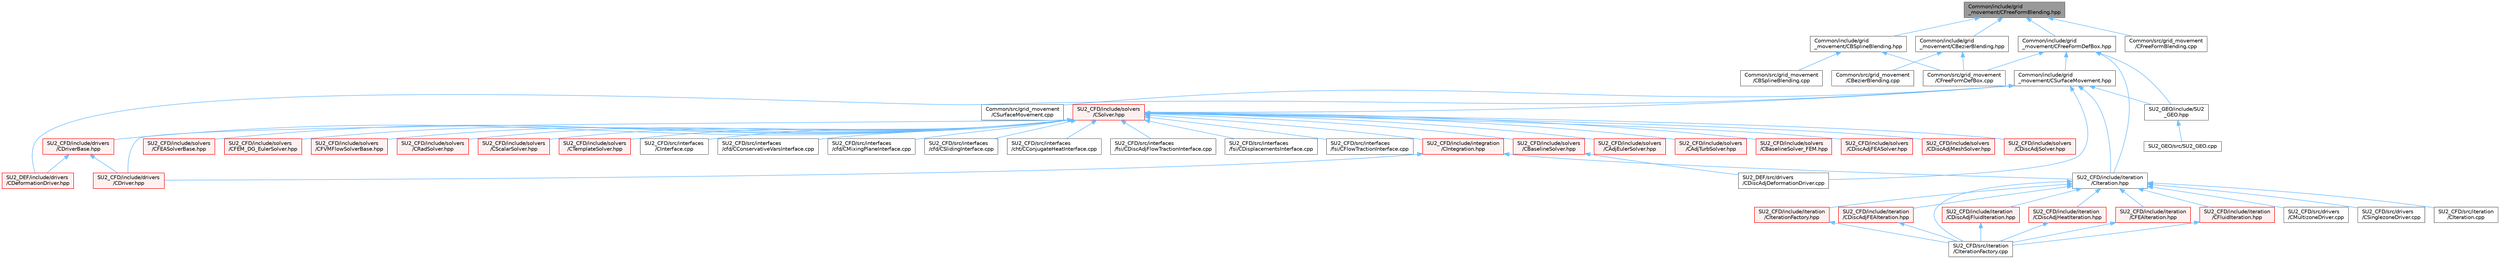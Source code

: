 digraph "Common/include/grid_movement/CFreeFormBlending.hpp"
{
 // LATEX_PDF_SIZE
  bgcolor="transparent";
  edge [fontname=Helvetica,fontsize=10,labelfontname=Helvetica,labelfontsize=10];
  node [fontname=Helvetica,fontsize=10,shape=box,height=0.2,width=0.4];
  Node1 [id="Node000001",label="Common/include/grid\l_movement/CFreeFormBlending.hpp",height=0.2,width=0.4,color="gray40", fillcolor="grey60", style="filled", fontcolor="black",tooltip="Headers of the CFreeFormBlending class. It is the parent class for the FFD blending function."];
  Node1 -> Node2 [id="edge1_Node000001_Node000002",dir="back",color="steelblue1",style="solid",tooltip=" "];
  Node2 [id="Node000002",label="Common/include/grid\l_movement/CBSplineBlending.hpp",height=0.2,width=0.4,color="grey40", fillcolor="white", style="filled",URL="$CBSplineBlending_8hpp.html",tooltip="Headers of the CBSplineBlending class. Defines blending using uniform BSplines."];
  Node2 -> Node3 [id="edge2_Node000002_Node000003",dir="back",color="steelblue1",style="solid",tooltip=" "];
  Node3 [id="Node000003",label="Common/src/grid_movement\l/CBSplineBlending.cpp",height=0.2,width=0.4,color="grey40", fillcolor="white", style="filled",URL="$CBSplineBlending_8cpp.html",tooltip="Subroutines for B-Spline blening for FFDs."];
  Node2 -> Node4 [id="edge3_Node000002_Node000004",dir="back",color="steelblue1",style="solid",tooltip=" "];
  Node4 [id="Node000004",label="Common/src/grid_movement\l/CFreeFormDefBox.cpp",height=0.2,width=0.4,color="grey40", fillcolor="white", style="filled",URL="$CFreeFormDefBox_8cpp.html",tooltip="Subroutines for handling Free-Form Deformation Boxes."];
  Node1 -> Node5 [id="edge4_Node000001_Node000005",dir="back",color="steelblue1",style="solid",tooltip=" "];
  Node5 [id="Node000005",label="Common/include/grid\l_movement/CBezierBlending.hpp",height=0.2,width=0.4,color="grey40", fillcolor="white", style="filled",URL="$CBezierBlending_8hpp.html",tooltip="Headers of the CBezierBlending class. Defines blending using Bernsteinpolynomials (Bezier Curves)"];
  Node5 -> Node6 [id="edge5_Node000005_Node000006",dir="back",color="steelblue1",style="solid",tooltip=" "];
  Node6 [id="Node000006",label="Common/src/grid_movement\l/CBezierBlending.cpp",height=0.2,width=0.4,color="grey40", fillcolor="white", style="filled",URL="$CBezierBlending_8cpp.html",tooltip="Subroutines for Bezier blending for FFDs."];
  Node5 -> Node4 [id="edge6_Node000005_Node000004",dir="back",color="steelblue1",style="solid",tooltip=" "];
  Node1 -> Node7 [id="edge7_Node000001_Node000007",dir="back",color="steelblue1",style="solid",tooltip=" "];
  Node7 [id="Node000007",label="Common/include/grid\l_movement/CFreeFormDefBox.hpp",height=0.2,width=0.4,color="grey40", fillcolor="white", style="filled",URL="$CFreeFormDefBox_8hpp.html",tooltip="Headers of the CFreeFormDefBox class."];
  Node7 -> Node8 [id="edge8_Node000007_Node000008",dir="back",color="steelblue1",style="solid",tooltip=" "];
  Node8 [id="Node000008",label="Common/include/grid\l_movement/CSurfaceMovement.hpp",height=0.2,width=0.4,color="grey40", fillcolor="white", style="filled",URL="$CSurfaceMovement_8hpp.html",tooltip="Headers of the CSurfaceMovement class."];
  Node8 -> Node9 [id="edge9_Node000008_Node000009",dir="back",color="steelblue1",style="solid",tooltip=" "];
  Node9 [id="Node000009",label="Common/src/grid_movement\l/CSurfaceMovement.cpp",height=0.2,width=0.4,color="grey40", fillcolor="white", style="filled",URL="$CSurfaceMovement_8cpp.html",tooltip="Subroutines for moving mesh surface elements."];
  Node8 -> Node10 [id="edge10_Node000008_Node000010",dir="back",color="steelblue1",style="solid",tooltip=" "];
  Node10 [id="Node000010",label="SU2_CFD/include/iteration\l/CIteration.hpp",height=0.2,width=0.4,color="grey40", fillcolor="white", style="filled",URL="$CIteration_8hpp.html",tooltip="Headers of the iteration classes used by SU2_CFD. Each CIteration class represents an available physi..."];
  Node10 -> Node11 [id="edge11_Node000010_Node000011",dir="back",color="steelblue1",style="solid",tooltip=" "];
  Node11 [id="Node000011",label="SU2_CFD/include/iteration\l/CDiscAdjFEAIteration.hpp",height=0.2,width=0.4,color="red", fillcolor="#FFF0F0", style="filled",URL="$CDiscAdjFEAIteration_8hpp.html",tooltip=" "];
  Node11 -> Node13 [id="edge12_Node000011_Node000013",dir="back",color="steelblue1",style="solid",tooltip=" "];
  Node13 [id="Node000013",label="SU2_CFD/src/iteration\l/CIterationFactory.cpp",height=0.2,width=0.4,color="grey40", fillcolor="white", style="filled",URL="$CIterationFactory_8cpp.html",tooltip=" "];
  Node10 -> Node14 [id="edge13_Node000010_Node000014",dir="back",color="steelblue1",style="solid",tooltip=" "];
  Node14 [id="Node000014",label="SU2_CFD/include/iteration\l/CDiscAdjFluidIteration.hpp",height=0.2,width=0.4,color="red", fillcolor="#FFF0F0", style="filled",URL="$CDiscAdjFluidIteration_8hpp.html",tooltip="Headers of the iteration classes used by SU2_CFD. Each CIteration class represents an available physi..."];
  Node14 -> Node13 [id="edge14_Node000014_Node000013",dir="back",color="steelblue1",style="solid",tooltip=" "];
  Node10 -> Node16 [id="edge15_Node000010_Node000016",dir="back",color="steelblue1",style="solid",tooltip=" "];
  Node16 [id="Node000016",label="SU2_CFD/include/iteration\l/CDiscAdjHeatIteration.hpp",height=0.2,width=0.4,color="red", fillcolor="#FFF0F0", style="filled",URL="$CDiscAdjHeatIteration_8hpp.html",tooltip="Headers of the iteration classes used by SU2_CFD. Each CIteration class represents an available physi..."];
  Node16 -> Node13 [id="edge16_Node000016_Node000013",dir="back",color="steelblue1",style="solid",tooltip=" "];
  Node10 -> Node18 [id="edge17_Node000010_Node000018",dir="back",color="steelblue1",style="solid",tooltip=" "];
  Node18 [id="Node000018",label="SU2_CFD/include/iteration\l/CFEAIteration.hpp",height=0.2,width=0.4,color="red", fillcolor="#FFF0F0", style="filled",URL="$CFEAIteration_8hpp.html",tooltip="Headers of the iteration classes used by SU2_CFD. Each CIteration class represents an available physi..."];
  Node18 -> Node13 [id="edge18_Node000018_Node000013",dir="back",color="steelblue1",style="solid",tooltip=" "];
  Node10 -> Node20 [id="edge19_Node000010_Node000020",dir="back",color="steelblue1",style="solid",tooltip=" "];
  Node20 [id="Node000020",label="SU2_CFD/include/iteration\l/CFluidIteration.hpp",height=0.2,width=0.4,color="red", fillcolor="#FFF0F0", style="filled",URL="$CFluidIteration_8hpp.html",tooltip=" "];
  Node20 -> Node13 [id="edge20_Node000020_Node000013",dir="back",color="steelblue1",style="solid",tooltip=" "];
  Node10 -> Node31 [id="edge21_Node000010_Node000031",dir="back",color="steelblue1",style="solid",tooltip=" "];
  Node31 [id="Node000031",label="SU2_CFD/include/iteration\l/CIterationFactory.hpp",height=0.2,width=0.4,color="red", fillcolor="#FFF0F0", style="filled",URL="$CIterationFactory_8hpp.html",tooltip="Headers of the iteration classes used by SU2_CFD. Each CIteration class represents an available physi..."];
  Node31 -> Node13 [id="edge22_Node000031_Node000013",dir="back",color="steelblue1",style="solid",tooltip=" "];
  Node10 -> Node34 [id="edge23_Node000010_Node000034",dir="back",color="steelblue1",style="solid",tooltip=" "];
  Node34 [id="Node000034",label="SU2_CFD/src/drivers\l/CMultizoneDriver.cpp",height=0.2,width=0.4,color="grey40", fillcolor="white", style="filled",URL="$CMultizoneDriver_8cpp.html",tooltip=" "];
  Node10 -> Node35 [id="edge24_Node000010_Node000035",dir="back",color="steelblue1",style="solid",tooltip=" "];
  Node35 [id="Node000035",label="SU2_CFD/src/drivers\l/CSinglezoneDriver.cpp",height=0.2,width=0.4,color="grey40", fillcolor="white", style="filled",URL="$CSinglezoneDriver_8cpp.html",tooltip=" "];
  Node10 -> Node36 [id="edge25_Node000010_Node000036",dir="back",color="steelblue1",style="solid",tooltip=" "];
  Node36 [id="Node000036",label="SU2_CFD/src/iteration\l/CIteration.cpp",height=0.2,width=0.4,color="grey40", fillcolor="white", style="filled",URL="$CIteration_8cpp.html",tooltip=" "];
  Node10 -> Node13 [id="edge26_Node000010_Node000013",dir="back",color="steelblue1",style="solid",tooltip=" "];
  Node8 -> Node37 [id="edge27_Node000008_Node000037",dir="back",color="steelblue1",style="solid",tooltip=" "];
  Node37 [id="Node000037",label="SU2_CFD/include/solvers\l/CSolver.hpp",height=0.2,width=0.4,color="red", fillcolor="#FFF0F0", style="filled",URL="$CSolver_8hpp.html",tooltip="Headers of the CSolver class which is inherited by all of the other solvers."];
  Node37 -> Node38 [id="edge28_Node000037_Node000038",dir="back",color="steelblue1",style="solid",tooltip=" "];
  Node38 [id="Node000038",label="SU2_CFD/include/drivers\l/CDriver.hpp",height=0.2,width=0.4,color="red", fillcolor="#FFF0F0", style="filled",URL="$CDriver_8hpp.html",tooltip="Headers of the main subroutines for driving single or multi-zone problems. The subroutines and functi..."];
  Node37 -> Node48 [id="edge29_Node000037_Node000048",dir="back",color="steelblue1",style="solid",tooltip=" "];
  Node48 [id="Node000048",label="SU2_CFD/include/drivers\l/CDriverBase.hpp",height=0.2,width=0.4,color="red", fillcolor="#FFF0F0", style="filled",URL="$CDriverBase_8hpp.html",tooltip="Base class for all drivers."];
  Node48 -> Node38 [id="edge30_Node000048_Node000038",dir="back",color="steelblue1",style="solid",tooltip=" "];
  Node48 -> Node50 [id="edge31_Node000048_Node000050",dir="back",color="steelblue1",style="solid",tooltip=" "];
  Node50 [id="Node000050",label="SU2_DEF/include/drivers\l/CDeformationDriver.hpp",height=0.2,width=0.4,color="red", fillcolor="#FFF0F0", style="filled",URL="$CDeformationDriver_8hpp.html",tooltip="Headers of the main subroutines for driving the mesh deformation."];
  Node37 -> Node56 [id="edge32_Node000037_Node000056",dir="back",color="steelblue1",style="solid",tooltip=" "];
  Node56 [id="Node000056",label="SU2_CFD/include/integration\l/CIntegration.hpp",height=0.2,width=0.4,color="red", fillcolor="#FFF0F0", style="filled",URL="$CIntegration_8hpp.html",tooltip="Declaration of the main routines to orchestrate space and time integration."];
  Node56 -> Node38 [id="edge33_Node000056_Node000038",dir="back",color="steelblue1",style="solid",tooltip=" "];
  Node56 -> Node10 [id="edge34_Node000056_Node000010",dir="back",color="steelblue1",style="solid",tooltip=" "];
  Node37 -> Node69 [id="edge35_Node000037_Node000069",dir="back",color="steelblue1",style="solid",tooltip=" "];
  Node69 [id="Node000069",label="SU2_CFD/include/solvers\l/CAdjEulerSolver.hpp",height=0.2,width=0.4,color="red", fillcolor="#FFF0F0", style="filled",URL="$CAdjEulerSolver_8hpp.html",tooltip="Headers of the CAdjEulerSolver class."];
  Node37 -> Node74 [id="edge36_Node000037_Node000074",dir="back",color="steelblue1",style="solid",tooltip=" "];
  Node74 [id="Node000074",label="SU2_CFD/include/solvers\l/CAdjTurbSolver.hpp",height=0.2,width=0.4,color="red", fillcolor="#FFF0F0", style="filled",URL="$CAdjTurbSolver_8hpp.html",tooltip="Headers of the CAdjTurbSolver class."];
  Node37 -> Node76 [id="edge37_Node000037_Node000076",dir="back",color="steelblue1",style="solid",tooltip=" "];
  Node76 [id="Node000076",label="SU2_CFD/include/solvers\l/CBaselineSolver.hpp",height=0.2,width=0.4,color="red", fillcolor="#FFF0F0", style="filled",URL="$CBaselineSolver_8hpp.html",tooltip=" "];
  Node76 -> Node54 [id="edge38_Node000076_Node000054",dir="back",color="steelblue1",style="solid",tooltip=" "];
  Node54 [id="Node000054",label="SU2_DEF/src/drivers\l/CDiscAdjDeformationDriver.cpp",height=0.2,width=0.4,color="grey40", fillcolor="white", style="filled",URL="$CDiscAdjDeformationDriver_8cpp.html",tooltip="Main subroutines for driving the projection of sensitivities."];
  Node37 -> Node80 [id="edge39_Node000037_Node000080",dir="back",color="steelblue1",style="solid",tooltip=" "];
  Node80 [id="Node000080",label="SU2_CFD/include/solvers\l/CBaselineSolver_FEM.hpp",height=0.2,width=0.4,color="red", fillcolor="#FFF0F0", style="filled",URL="$CBaselineSolver__FEM_8hpp.html",tooltip=" "];
  Node37 -> Node82 [id="edge40_Node000037_Node000082",dir="back",color="steelblue1",style="solid",tooltip=" "];
  Node82 [id="Node000082",label="SU2_CFD/include/solvers\l/CDiscAdjFEASolver.hpp",height=0.2,width=0.4,color="red", fillcolor="#FFF0F0", style="filled",URL="$CDiscAdjFEASolver_8hpp.html",tooltip="Headers of the CDiscAdjFEASolver class."];
  Node37 -> Node84 [id="edge41_Node000037_Node000084",dir="back",color="steelblue1",style="solid",tooltip=" "];
  Node84 [id="Node000084",label="SU2_CFD/include/solvers\l/CDiscAdjMeshSolver.hpp",height=0.2,width=0.4,color="red", fillcolor="#FFF0F0", style="filled",URL="$CDiscAdjMeshSolver_8hpp.html",tooltip=" "];
  Node37 -> Node86 [id="edge42_Node000037_Node000086",dir="back",color="steelblue1",style="solid",tooltip=" "];
  Node86 [id="Node000086",label="SU2_CFD/include/solvers\l/CDiscAdjSolver.hpp",height=0.2,width=0.4,color="red", fillcolor="#FFF0F0", style="filled",URL="$CDiscAdjSolver_8hpp.html",tooltip="Headers of the CDiscAdjSolver class."];
  Node37 -> Node88 [id="edge43_Node000037_Node000088",dir="back",color="steelblue1",style="solid",tooltip=" "];
  Node88 [id="Node000088",label="SU2_CFD/include/solvers\l/CFEASolverBase.hpp",height=0.2,width=0.4,color="red", fillcolor="#FFF0F0", style="filled",URL="$CFEASolverBase_8hpp.html",tooltip=" "];
  Node37 -> Node96 [id="edge44_Node000037_Node000096",dir="back",color="steelblue1",style="solid",tooltip=" "];
  Node96 [id="Node000096",label="SU2_CFD/include/solvers\l/CFEM_DG_EulerSolver.hpp",height=0.2,width=0.4,color="red", fillcolor="#FFF0F0", style="filled",URL="$CFEM__DG__EulerSolver_8hpp.html",tooltip="Headers of the CFEM_DG_EulerSolver class."];
  Node37 -> Node100 [id="edge45_Node000037_Node000100",dir="back",color="steelblue1",style="solid",tooltip=" "];
  Node100 [id="Node000100",label="SU2_CFD/include/solvers\l/CFVMFlowSolverBase.hpp",height=0.2,width=0.4,color="red", fillcolor="#FFF0F0", style="filled",URL="$CFVMFlowSolverBase_8hpp.html",tooltip="Base class template for all FVM flow solvers."];
  Node37 -> Node114 [id="edge46_Node000037_Node000114",dir="back",color="steelblue1",style="solid",tooltip=" "];
  Node114 [id="Node000114",label="SU2_CFD/include/solvers\l/CRadSolver.hpp",height=0.2,width=0.4,color="red", fillcolor="#FFF0F0", style="filled",URL="$CRadSolver_8hpp.html",tooltip="Declaration and inlines of the class to compute a generic radiation solver."];
  Node37 -> Node118 [id="edge47_Node000037_Node000118",dir="back",color="steelblue1",style="solid",tooltip=" "];
  Node118 [id="Node000118",label="SU2_CFD/include/solvers\l/CScalarSolver.hpp",height=0.2,width=0.4,color="red", fillcolor="#FFF0F0", style="filled",URL="$CScalarSolver_8hpp.html",tooltip="Headers of the CScalarSolver class."];
  Node37 -> Node134 [id="edge48_Node000037_Node000134",dir="back",color="steelblue1",style="solid",tooltip=" "];
  Node134 [id="Node000134",label="SU2_CFD/include/solvers\l/CTemplateSolver.hpp",height=0.2,width=0.4,color="red", fillcolor="#FFF0F0", style="filled",URL="$CTemplateSolver_8hpp.html",tooltip="Headers of the CTemplateSolver class."];
  Node37 -> Node136 [id="edge49_Node000037_Node000136",dir="back",color="steelblue1",style="solid",tooltip=" "];
  Node136 [id="Node000136",label="SU2_CFD/src/interfaces\l/CInterface.cpp",height=0.2,width=0.4,color="grey40", fillcolor="white", style="filled",URL="$CInterface_8cpp.html",tooltip="Main subroutines for MPI transfer of information between zones."];
  Node37 -> Node137 [id="edge50_Node000037_Node000137",dir="back",color="steelblue1",style="solid",tooltip=" "];
  Node137 [id="Node000137",label="SU2_CFD/src/interfaces\l/cfd/CConservativeVarsInterface.cpp",height=0.2,width=0.4,color="grey40", fillcolor="white", style="filled",URL="$CConservativeVarsInterface_8cpp.html",tooltip="Declaration and inlines of the class to transfer conservative variables from a generic zone into anot..."];
  Node37 -> Node138 [id="edge51_Node000037_Node000138",dir="back",color="steelblue1",style="solid",tooltip=" "];
  Node138 [id="Node000138",label="SU2_CFD/src/interfaces\l/cfd/CMixingPlaneInterface.cpp",height=0.2,width=0.4,color="grey40", fillcolor="white", style="filled",URL="$CMixingPlaneInterface_8cpp.html",tooltip="Declaration and inlines of the class to transfer average variables needed for MixingPlane computation..."];
  Node37 -> Node139 [id="edge52_Node000037_Node000139",dir="back",color="steelblue1",style="solid",tooltip=" "];
  Node139 [id="Node000139",label="SU2_CFD/src/interfaces\l/cfd/CSlidingInterface.cpp",height=0.2,width=0.4,color="grey40", fillcolor="white", style="filled",URL="$CSlidingInterface_8cpp.html",tooltip="Declaration and inlines of the class to transfer conservative variables from a generic zone into anot..."];
  Node37 -> Node140 [id="edge53_Node000037_Node000140",dir="back",color="steelblue1",style="solid",tooltip=" "];
  Node140 [id="Node000140",label="SU2_CFD/src/interfaces\l/cht/CConjugateHeatInterface.cpp",height=0.2,width=0.4,color="grey40", fillcolor="white", style="filled",URL="$CConjugateHeatInterface_8cpp.html",tooltip="Declaration and inlines of the class to transfer temperature and heatflux density for conjugate heat ..."];
  Node37 -> Node141 [id="edge54_Node000037_Node000141",dir="back",color="steelblue1",style="solid",tooltip=" "];
  Node141 [id="Node000141",label="SU2_CFD/src/interfaces\l/fsi/CDiscAdjFlowTractionInterface.cpp",height=0.2,width=0.4,color="grey40", fillcolor="white", style="filled",URL="$CDiscAdjFlowTractionInterface_8cpp.html",tooltip="Declaration and inlines of the class to transfer flow tractions from a fluid zone into a structural z..."];
  Node37 -> Node142 [id="edge55_Node000037_Node000142",dir="back",color="steelblue1",style="solid",tooltip=" "];
  Node142 [id="Node000142",label="SU2_CFD/src/interfaces\l/fsi/CDisplacementsInterface.cpp",height=0.2,width=0.4,color="grey40", fillcolor="white", style="filled",URL="$CDisplacementsInterface_8cpp.html",tooltip="Main subroutines for transferring boundary displacements."];
  Node37 -> Node143 [id="edge56_Node000037_Node000143",dir="back",color="steelblue1",style="solid",tooltip=" "];
  Node143 [id="Node000143",label="SU2_CFD/src/interfaces\l/fsi/CFlowTractionInterface.cpp",height=0.2,width=0.4,color="grey40", fillcolor="white", style="filled",URL="$CFlowTractionInterface_8cpp.html",tooltip="Declaration and inlines of the class to transfer flow tractions from a fluid zone into a structural z..."];
  Node8 -> Node50 [id="edge57_Node000008_Node000050",dir="back",color="steelblue1",style="solid",tooltip=" "];
  Node8 -> Node54 [id="edge58_Node000008_Node000054",dir="back",color="steelblue1",style="solid",tooltip=" "];
  Node8 -> Node159 [id="edge59_Node000008_Node000159",dir="back",color="steelblue1",style="solid",tooltip=" "];
  Node159 [id="Node000159",label="SU2_GEO/include/SU2\l_GEO.hpp",height=0.2,width=0.4,color="grey40", fillcolor="white", style="filled",URL="$SU2__GEO_8hpp.html",tooltip="Headers of the main subroutines of the code SU2_GEO. The subroutines and functions are in the SU2_GEO..."];
  Node159 -> Node160 [id="edge60_Node000159_Node000160",dir="back",color="steelblue1",style="solid",tooltip=" "];
  Node160 [id="Node000160",label="SU2_GEO/src/SU2_GEO.cpp",height=0.2,width=0.4,color="grey40", fillcolor="white", style="filled",URL="$SU2__GEO_8cpp.html",tooltip="Main file of the Geometry Definition Code (SU2_GEO)."];
  Node7 -> Node4 [id="edge61_Node000007_Node000004",dir="back",color="steelblue1",style="solid",tooltip=" "];
  Node7 -> Node10 [id="edge62_Node000007_Node000010",dir="back",color="steelblue1",style="solid",tooltip=" "];
  Node7 -> Node159 [id="edge63_Node000007_Node000159",dir="back",color="steelblue1",style="solid",tooltip=" "];
  Node1 -> Node161 [id="edge64_Node000001_Node000161",dir="back",color="steelblue1",style="solid",tooltip=" "];
  Node161 [id="Node000161",label="Common/src/grid_movement\l/CFreeFormBlending.cpp",height=0.2,width=0.4,color="grey40", fillcolor="white", style="filled",URL="$CFreeFormBlending_8cpp.html",tooltip="Parent class for FFD Blending functions."];
}
